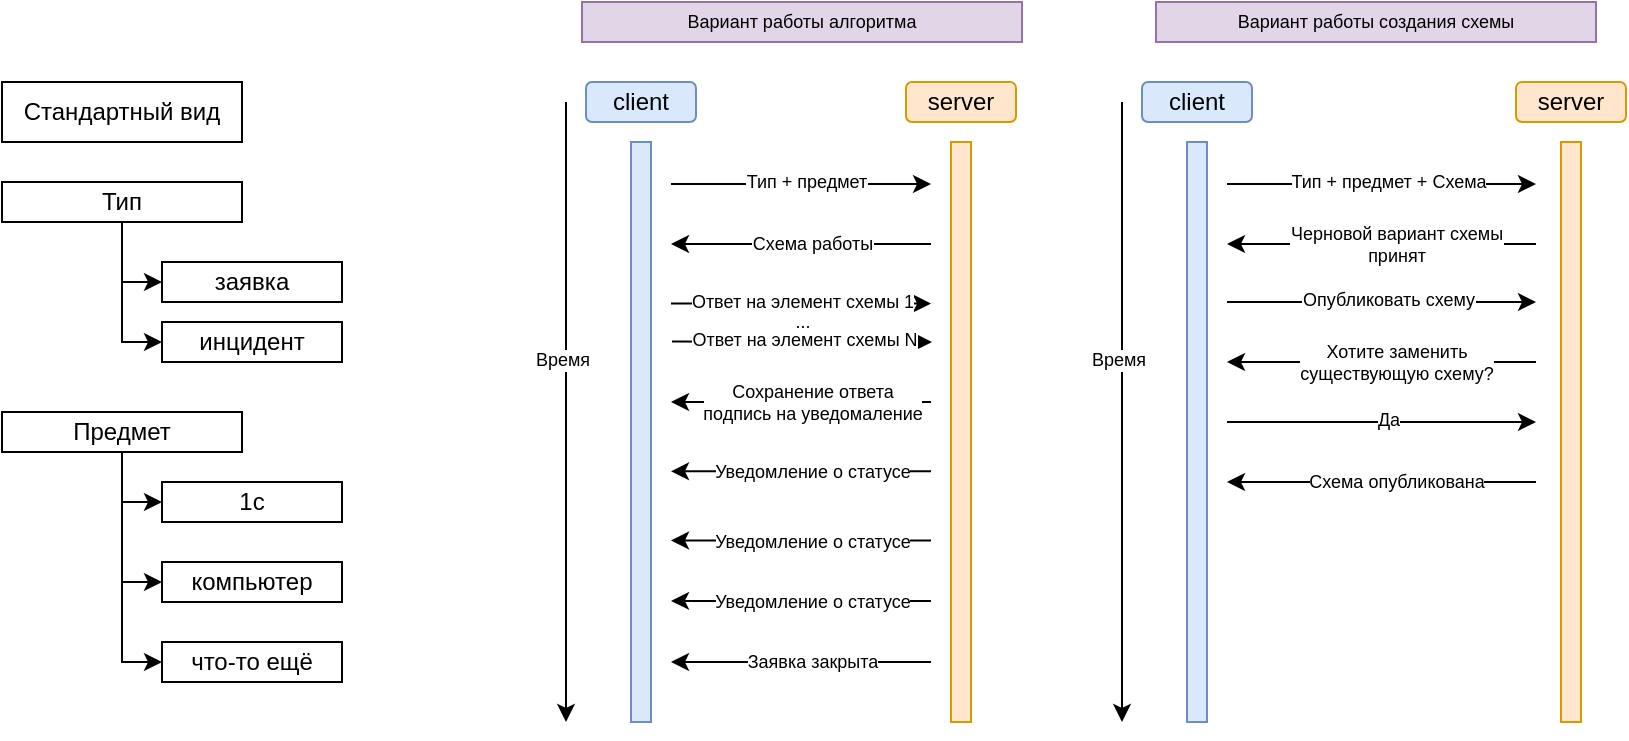 <mxfile version="16.5.1" type="device"><diagram id="LsXJnGcQaml-616jDiPy" name="Page-1"><mxGraphModel dx="593" dy="360" grid="1" gridSize="10" guides="1" tooltips="1" connect="1" arrows="1" fold="1" page="1" pageScale="1" pageWidth="850" pageHeight="1100" math="0" shadow="0"><root><mxCell id="0"/><mxCell id="1" parent="0"/><mxCell id="Y8fSZ0aCkbSbv2tMFoaL-6" value="" style="rounded=0;whiteSpace=wrap;html=1;fillColor=#ffe6cc;strokeColor=#d79b00;" vertex="1" parent="1"><mxGeometry x="507.5" y="80" width="10" height="290" as="geometry"/></mxCell><mxCell id="Y8fSZ0aCkbSbv2tMFoaL-7" value="" style="rounded=0;whiteSpace=wrap;html=1;fillColor=#dae8fc;strokeColor=#6c8ebf;" vertex="1" parent="1"><mxGeometry x="347.5" y="80" width="10" height="290" as="geometry"/></mxCell><mxCell id="Y8fSZ0aCkbSbv2tMFoaL-8" value="client" style="rounded=1;whiteSpace=wrap;html=1;fillColor=#dae8fc;strokeColor=#6c8ebf;" vertex="1" parent="1"><mxGeometry x="325" y="50" width="55" height="20" as="geometry"/></mxCell><mxCell id="Y8fSZ0aCkbSbv2tMFoaL-9" value="server" style="rounded=1;whiteSpace=wrap;html=1;fillColor=#ffe6cc;strokeColor=#d79b00;" vertex="1" parent="1"><mxGeometry x="485" y="50" width="55" height="20" as="geometry"/></mxCell><mxCell id="Y8fSZ0aCkbSbv2tMFoaL-10" value="Стандартный вид" style="rounded=0;whiteSpace=wrap;html=1;" vertex="1" parent="1"><mxGeometry x="33" y="50" width="120" height="30" as="geometry"/></mxCell><mxCell id="Y8fSZ0aCkbSbv2tMFoaL-14" style="edgeStyle=orthogonalEdgeStyle;rounded=0;orthogonalLoop=1;jettySize=auto;html=1;entryX=0;entryY=0.5;entryDx=0;entryDy=0;" edge="1" parent="1" source="Y8fSZ0aCkbSbv2tMFoaL-11" target="Y8fSZ0aCkbSbv2tMFoaL-12"><mxGeometry relative="1" as="geometry"/></mxCell><mxCell id="Y8fSZ0aCkbSbv2tMFoaL-15" style="edgeStyle=orthogonalEdgeStyle;rounded=0;orthogonalLoop=1;jettySize=auto;html=1;entryX=0;entryY=0.5;entryDx=0;entryDy=0;" edge="1" parent="1" source="Y8fSZ0aCkbSbv2tMFoaL-11" target="Y8fSZ0aCkbSbv2tMFoaL-13"><mxGeometry relative="1" as="geometry"/></mxCell><mxCell id="Y8fSZ0aCkbSbv2tMFoaL-11" value="Тип" style="rounded=0;whiteSpace=wrap;html=1;" vertex="1" parent="1"><mxGeometry x="33" y="100" width="120" height="20" as="geometry"/></mxCell><mxCell id="Y8fSZ0aCkbSbv2tMFoaL-12" value="заявка" style="rounded=0;whiteSpace=wrap;html=1;" vertex="1" parent="1"><mxGeometry x="113" y="140" width="90" height="20" as="geometry"/></mxCell><mxCell id="Y8fSZ0aCkbSbv2tMFoaL-13" value="инцидент" style="rounded=0;whiteSpace=wrap;html=1;" vertex="1" parent="1"><mxGeometry x="113" y="170" width="90" height="20" as="geometry"/></mxCell><mxCell id="Y8fSZ0aCkbSbv2tMFoaL-21" style="edgeStyle=orthogonalEdgeStyle;rounded=0;orthogonalLoop=1;jettySize=auto;html=1;entryX=0;entryY=0.5;entryDx=0;entryDy=0;" edge="1" parent="1" source="Y8fSZ0aCkbSbv2tMFoaL-16" target="Y8fSZ0aCkbSbv2tMFoaL-18"><mxGeometry relative="1" as="geometry"/></mxCell><mxCell id="Y8fSZ0aCkbSbv2tMFoaL-22" style="edgeStyle=orthogonalEdgeStyle;rounded=0;orthogonalLoop=1;jettySize=auto;html=1;entryX=0;entryY=0.5;entryDx=0;entryDy=0;" edge="1" parent="1" source="Y8fSZ0aCkbSbv2tMFoaL-16" target="Y8fSZ0aCkbSbv2tMFoaL-19"><mxGeometry relative="1" as="geometry"/></mxCell><mxCell id="Y8fSZ0aCkbSbv2tMFoaL-23" style="edgeStyle=orthogonalEdgeStyle;rounded=0;orthogonalLoop=1;jettySize=auto;html=1;entryX=0;entryY=0.5;entryDx=0;entryDy=0;" edge="1" parent="1" source="Y8fSZ0aCkbSbv2tMFoaL-16" target="Y8fSZ0aCkbSbv2tMFoaL-20"><mxGeometry relative="1" as="geometry"/></mxCell><mxCell id="Y8fSZ0aCkbSbv2tMFoaL-16" value="Предмет" style="rounded=0;whiteSpace=wrap;html=1;" vertex="1" parent="1"><mxGeometry x="33" y="215" width="120" height="20" as="geometry"/></mxCell><mxCell id="Y8fSZ0aCkbSbv2tMFoaL-18" value="1с" style="rounded=0;whiteSpace=wrap;html=1;" vertex="1" parent="1"><mxGeometry x="113" y="250" width="90" height="20" as="geometry"/></mxCell><mxCell id="Y8fSZ0aCkbSbv2tMFoaL-19" value="компьютер" style="rounded=0;whiteSpace=wrap;html=1;" vertex="1" parent="1"><mxGeometry x="113" y="290" width="90" height="20" as="geometry"/></mxCell><mxCell id="Y8fSZ0aCkbSbv2tMFoaL-20" value="что-то ещё" style="rounded=0;whiteSpace=wrap;html=1;" vertex="1" parent="1"><mxGeometry x="113" y="330" width="90" height="20" as="geometry"/></mxCell><mxCell id="Y8fSZ0aCkbSbv2tMFoaL-26" value="" style="endArrow=classic;html=1;rounded=0;" edge="1" parent="1"><mxGeometry width="50" height="50" relative="1" as="geometry"><mxPoint x="367.5" y="101" as="sourcePoint"/><mxPoint x="497.5" y="101" as="targetPoint"/></mxGeometry></mxCell><mxCell id="Y8fSZ0aCkbSbv2tMFoaL-27" value="Тип + предмет" style="edgeLabel;html=1;align=center;verticalAlign=middle;resizable=0;points=[];fontSize=9;" vertex="1" connectable="0" parent="Y8fSZ0aCkbSbv2tMFoaL-26"><mxGeometry x="0.037" y="1" relative="1" as="geometry"><mxPoint as="offset"/></mxGeometry></mxCell><mxCell id="Y8fSZ0aCkbSbv2tMFoaL-30" value="" style="endArrow=classic;html=1;rounded=0;" edge="1" parent="1"><mxGeometry width="50" height="50" relative="1" as="geometry"><mxPoint x="497.5" y="131" as="sourcePoint"/><mxPoint x="367.5" y="131" as="targetPoint"/></mxGeometry></mxCell><mxCell id="Y8fSZ0aCkbSbv2tMFoaL-31" value="Схема работы" style="edgeLabel;html=1;align=center;verticalAlign=middle;resizable=0;points=[];fontSize=9;" vertex="1" connectable="0" parent="Y8fSZ0aCkbSbv2tMFoaL-30"><mxGeometry x="-0.142" relative="1" as="geometry"><mxPoint x="-4" as="offset"/></mxGeometry></mxCell><mxCell id="Y8fSZ0aCkbSbv2tMFoaL-32" value="" style="endArrow=classic;html=1;rounded=0;" edge="1" parent="1"><mxGeometry width="50" height="50" relative="1" as="geometry"><mxPoint x="367.5" y="160.8" as="sourcePoint"/><mxPoint x="497.5" y="160.8" as="targetPoint"/></mxGeometry></mxCell><mxCell id="Y8fSZ0aCkbSbv2tMFoaL-33" value="Ответ на элемент схемы 1" style="edgeLabel;html=1;align=center;verticalAlign=middle;resizable=0;points=[];fontSize=9;" vertex="1" connectable="0" parent="Y8fSZ0aCkbSbv2tMFoaL-32"><mxGeometry x="0.037" y="1" relative="1" as="geometry"><mxPoint x="-2" as="offset"/></mxGeometry></mxCell><mxCell id="Y8fSZ0aCkbSbv2tMFoaL-35" value="" style="endArrow=classic;html=1;rounded=0;" edge="1" parent="1"><mxGeometry width="50" height="50" relative="1" as="geometry"><mxPoint x="497.5" y="210.0" as="sourcePoint"/><mxPoint x="367.5" y="210.0" as="targetPoint"/></mxGeometry></mxCell><mxCell id="Y8fSZ0aCkbSbv2tMFoaL-36" value="&lt;font style=&quot;font-size: 9px;&quot;&gt;Сохранение ответа&lt;br style=&quot;font-size: 9px;&quot;&gt;подпись на уведомаление&lt;/font&gt;" style="edgeLabel;html=1;align=center;verticalAlign=middle;resizable=0;points=[];fontSize=9;" vertex="1" connectable="0" parent="Y8fSZ0aCkbSbv2tMFoaL-35"><mxGeometry x="-0.142" relative="1" as="geometry"><mxPoint x="-4" as="offset"/></mxGeometry></mxCell><mxCell id="Y8fSZ0aCkbSbv2tMFoaL-37" value="" style="endArrow=classic;html=1;rounded=0;" edge="1" parent="1"><mxGeometry width="50" height="50" relative="1" as="geometry"><mxPoint x="497.5" y="244.64" as="sourcePoint"/><mxPoint x="367.5" y="244.64" as="targetPoint"/></mxGeometry></mxCell><mxCell id="Y8fSZ0aCkbSbv2tMFoaL-38" value="&lt;span style=&quot;font-size: 9px;&quot;&gt;Уведомление о статусе&lt;/span&gt;" style="edgeLabel;html=1;align=center;verticalAlign=middle;resizable=0;points=[];fontSize=9;" vertex="1" connectable="0" parent="Y8fSZ0aCkbSbv2tMFoaL-37"><mxGeometry x="-0.142" relative="1" as="geometry"><mxPoint x="-4" as="offset"/></mxGeometry></mxCell><mxCell id="Y8fSZ0aCkbSbv2tMFoaL-40" value="" style="endArrow=classic;html=1;rounded=0;" edge="1" parent="1"><mxGeometry width="50" height="50" relative="1" as="geometry"><mxPoint x="497.5" y="279.25" as="sourcePoint"/><mxPoint x="367.5" y="279.25" as="targetPoint"/></mxGeometry></mxCell><mxCell id="Y8fSZ0aCkbSbv2tMFoaL-41" value="&lt;span style=&quot;font-size: 9px;&quot;&gt;Уведомление о статусе&lt;/span&gt;" style="edgeLabel;html=1;align=center;verticalAlign=middle;resizable=0;points=[];fontSize=9;" vertex="1" connectable="0" parent="Y8fSZ0aCkbSbv2tMFoaL-40"><mxGeometry x="-0.142" relative="1" as="geometry"><mxPoint x="-4" as="offset"/></mxGeometry></mxCell><mxCell id="Y8fSZ0aCkbSbv2tMFoaL-42" value="" style="endArrow=classic;html=1;rounded=0;" edge="1" parent="1"><mxGeometry width="50" height="50" relative="1" as="geometry"><mxPoint x="497.5" y="309.44" as="sourcePoint"/><mxPoint x="367.5" y="309.44" as="targetPoint"/></mxGeometry></mxCell><mxCell id="Y8fSZ0aCkbSbv2tMFoaL-43" value="&lt;span style=&quot;font-size: 9px;&quot;&gt;Уведомление о статусе&lt;/span&gt;" style="edgeLabel;html=1;align=center;verticalAlign=middle;resizable=0;points=[];fontSize=9;" vertex="1" connectable="0" parent="Y8fSZ0aCkbSbv2tMFoaL-42"><mxGeometry x="-0.142" relative="1" as="geometry"><mxPoint x="-4" as="offset"/></mxGeometry></mxCell><mxCell id="Y8fSZ0aCkbSbv2tMFoaL-44" value="" style="endArrow=classic;html=1;rounded=0;" edge="1" parent="1"><mxGeometry width="50" height="50" relative="1" as="geometry"><mxPoint x="497.5" y="340.0" as="sourcePoint"/><mxPoint x="367.5" y="340.0" as="targetPoint"/></mxGeometry></mxCell><mxCell id="Y8fSZ0aCkbSbv2tMFoaL-45" value="&lt;span style=&quot;font-size: 9px;&quot;&gt;Заявка закрыта&lt;/span&gt;" style="edgeLabel;html=1;align=center;verticalAlign=middle;resizable=0;points=[];fontSize=9;" vertex="1" connectable="0" parent="Y8fSZ0aCkbSbv2tMFoaL-44"><mxGeometry x="-0.142" relative="1" as="geometry"><mxPoint x="-4" as="offset"/></mxGeometry></mxCell><mxCell id="Y8fSZ0aCkbSbv2tMFoaL-49" value="" style="endArrow=classic;html=1;rounded=0;fontSize=9;" edge="1" parent="1"><mxGeometry width="50" height="50" relative="1" as="geometry"><mxPoint x="315" y="60" as="sourcePoint"/><mxPoint x="315" y="370" as="targetPoint"/></mxGeometry></mxCell><mxCell id="Y8fSZ0aCkbSbv2tMFoaL-50" value="Время" style="edgeLabel;html=1;align=center;verticalAlign=middle;resizable=0;points=[];fontSize=9;" vertex="1" connectable="0" parent="Y8fSZ0aCkbSbv2tMFoaL-49"><mxGeometry x="-0.168" y="-2" relative="1" as="geometry"><mxPoint as="offset"/></mxGeometry></mxCell><mxCell id="Y8fSZ0aCkbSbv2tMFoaL-55" value="" style="rounded=0;whiteSpace=wrap;html=1;fillColor=#ffe6cc;strokeColor=#d79b00;" vertex="1" parent="1"><mxGeometry x="812.5" y="80" width="10" height="290" as="geometry"/></mxCell><mxCell id="Y8fSZ0aCkbSbv2tMFoaL-56" value="" style="rounded=0;whiteSpace=wrap;html=1;fillColor=#dae8fc;strokeColor=#6c8ebf;" vertex="1" parent="1"><mxGeometry x="625.5" y="80" width="10" height="290" as="geometry"/></mxCell><mxCell id="Y8fSZ0aCkbSbv2tMFoaL-57" value="client" style="rounded=1;whiteSpace=wrap;html=1;fillColor=#dae8fc;strokeColor=#6c8ebf;" vertex="1" parent="1"><mxGeometry x="603" y="50" width="55" height="20" as="geometry"/></mxCell><mxCell id="Y8fSZ0aCkbSbv2tMFoaL-58" value="server" style="rounded=1;whiteSpace=wrap;html=1;fillColor=#ffe6cc;strokeColor=#d79b00;" vertex="1" parent="1"><mxGeometry x="790" y="50" width="55" height="20" as="geometry"/></mxCell><mxCell id="Y8fSZ0aCkbSbv2tMFoaL-59" value="" style="endArrow=classic;html=1;rounded=0;" edge="1" parent="1"><mxGeometry width="50" height="50" relative="1" as="geometry"><mxPoint x="645.5" y="101" as="sourcePoint"/><mxPoint x="800" y="101" as="targetPoint"/></mxGeometry></mxCell><mxCell id="Y8fSZ0aCkbSbv2tMFoaL-60" value="Тип + предмет + Схема" style="edgeLabel;html=1;align=center;verticalAlign=middle;resizable=0;points=[];fontSize=9;" vertex="1" connectable="0" parent="Y8fSZ0aCkbSbv2tMFoaL-59"><mxGeometry x="0.037" y="1" relative="1" as="geometry"><mxPoint as="offset"/></mxGeometry></mxCell><mxCell id="Y8fSZ0aCkbSbv2tMFoaL-61" value="" style="endArrow=classic;html=1;rounded=0;" edge="1" parent="1"><mxGeometry width="50" height="50" relative="1" as="geometry"><mxPoint x="800" y="131" as="sourcePoint"/><mxPoint x="645.5" y="131" as="targetPoint"/></mxGeometry></mxCell><mxCell id="Y8fSZ0aCkbSbv2tMFoaL-62" value="Черновой вариант схемы&lt;br&gt;принят" style="edgeLabel;html=1;align=center;verticalAlign=middle;resizable=0;points=[];fontSize=9;" vertex="1" connectable="0" parent="Y8fSZ0aCkbSbv2tMFoaL-61"><mxGeometry x="-0.142" relative="1" as="geometry"><mxPoint x="-4" as="offset"/></mxGeometry></mxCell><mxCell id="Y8fSZ0aCkbSbv2tMFoaL-75" value="" style="endArrow=classic;html=1;rounded=0;fontSize=9;" edge="1" parent="1"><mxGeometry width="50" height="50" relative="1" as="geometry"><mxPoint x="593" y="60" as="sourcePoint"/><mxPoint x="593" y="370" as="targetPoint"/></mxGeometry></mxCell><mxCell id="Y8fSZ0aCkbSbv2tMFoaL-76" value="Время" style="edgeLabel;html=1;align=center;verticalAlign=middle;resizable=0;points=[];fontSize=9;" vertex="1" connectable="0" parent="Y8fSZ0aCkbSbv2tMFoaL-75"><mxGeometry x="-0.168" y="-2" relative="1" as="geometry"><mxPoint as="offset"/></mxGeometry></mxCell><mxCell id="Y8fSZ0aCkbSbv2tMFoaL-77" value="Вариант работы алгоритма" style="rounded=0;whiteSpace=wrap;html=1;fontSize=9;fillColor=#e1d5e7;strokeColor=#9673a6;" vertex="1" parent="1"><mxGeometry x="323" y="10" width="220" height="20" as="geometry"/></mxCell><mxCell id="Y8fSZ0aCkbSbv2tMFoaL-82" value="" style="endArrow=classic;html=1;rounded=0;" edge="1" parent="1"><mxGeometry width="50" height="50" relative="1" as="geometry"><mxPoint x="368" y="179.8" as="sourcePoint"/><mxPoint x="498" y="180" as="targetPoint"/></mxGeometry></mxCell><mxCell id="Y8fSZ0aCkbSbv2tMFoaL-83" value="Ответ на элемент схемы N" style="edgeLabel;html=1;align=center;verticalAlign=middle;resizable=0;points=[];fontSize=9;" vertex="1" connectable="0" parent="Y8fSZ0aCkbSbv2tMFoaL-82"><mxGeometry x="0.037" y="1" relative="1" as="geometry"><mxPoint x="-2" as="offset"/></mxGeometry></mxCell><mxCell id="Y8fSZ0aCkbSbv2tMFoaL-84" value="..." style="edgeLabel;html=1;align=center;verticalAlign=middle;resizable=0;points=[];fontSize=9;" vertex="1" connectable="0" parent="1"><mxGeometry x="432.999" y="170.0" as="geometry"/></mxCell><mxCell id="Y8fSZ0aCkbSbv2tMFoaL-85" value="Вариант работы создания схемы" style="rounded=0;whiteSpace=wrap;html=1;fontSize=9;fillColor=#e1d5e7;strokeColor=#9673a6;" vertex="1" parent="1"><mxGeometry x="610" y="10" width="220" height="20" as="geometry"/></mxCell><mxCell id="Y8fSZ0aCkbSbv2tMFoaL-88" value="" style="endArrow=classic;html=1;rounded=0;" edge="1" parent="1"><mxGeometry width="50" height="50" relative="1" as="geometry"><mxPoint x="645.5" y="160" as="sourcePoint"/><mxPoint x="800" y="160" as="targetPoint"/></mxGeometry></mxCell><mxCell id="Y8fSZ0aCkbSbv2tMFoaL-89" value="Опубликовать схему" style="edgeLabel;html=1;align=center;verticalAlign=middle;resizable=0;points=[];fontSize=9;" vertex="1" connectable="0" parent="Y8fSZ0aCkbSbv2tMFoaL-88"><mxGeometry x="0.037" y="1" relative="1" as="geometry"><mxPoint as="offset"/></mxGeometry></mxCell><mxCell id="Y8fSZ0aCkbSbv2tMFoaL-92" value="" style="endArrow=classic;html=1;rounded=0;" edge="1" parent="1"><mxGeometry width="50" height="50" relative="1" as="geometry"><mxPoint x="800" y="190" as="sourcePoint"/><mxPoint x="645.5" y="190" as="targetPoint"/></mxGeometry></mxCell><mxCell id="Y8fSZ0aCkbSbv2tMFoaL-93" value="Хотите заменить&lt;br&gt;существующую схему?" style="edgeLabel;html=1;align=center;verticalAlign=middle;resizable=0;points=[];fontSize=9;" vertex="1" connectable="0" parent="Y8fSZ0aCkbSbv2tMFoaL-92"><mxGeometry x="-0.142" relative="1" as="geometry"><mxPoint x="-4" as="offset"/></mxGeometry></mxCell><mxCell id="Y8fSZ0aCkbSbv2tMFoaL-94" value="" style="endArrow=classic;html=1;rounded=0;" edge="1" parent="1"><mxGeometry width="50" height="50" relative="1" as="geometry"><mxPoint x="645.5" y="220" as="sourcePoint"/><mxPoint x="800" y="220" as="targetPoint"/></mxGeometry></mxCell><mxCell id="Y8fSZ0aCkbSbv2tMFoaL-95" value="Да" style="edgeLabel;html=1;align=center;verticalAlign=middle;resizable=0;points=[];fontSize=9;" vertex="1" connectable="0" parent="Y8fSZ0aCkbSbv2tMFoaL-94"><mxGeometry x="0.037" y="1" relative="1" as="geometry"><mxPoint as="offset"/></mxGeometry></mxCell><mxCell id="Y8fSZ0aCkbSbv2tMFoaL-98" value="" style="endArrow=classic;html=1;rounded=0;" edge="1" parent="1"><mxGeometry width="50" height="50" relative="1" as="geometry"><mxPoint x="800" y="250" as="sourcePoint"/><mxPoint x="645.5" y="250" as="targetPoint"/></mxGeometry></mxCell><mxCell id="Y8fSZ0aCkbSbv2tMFoaL-99" value="Схема опубликована" style="edgeLabel;html=1;align=center;verticalAlign=middle;resizable=0;points=[];fontSize=9;" vertex="1" connectable="0" parent="Y8fSZ0aCkbSbv2tMFoaL-98"><mxGeometry x="-0.142" relative="1" as="geometry"><mxPoint x="-4" as="offset"/></mxGeometry></mxCell></root></mxGraphModel></diagram></mxfile>
